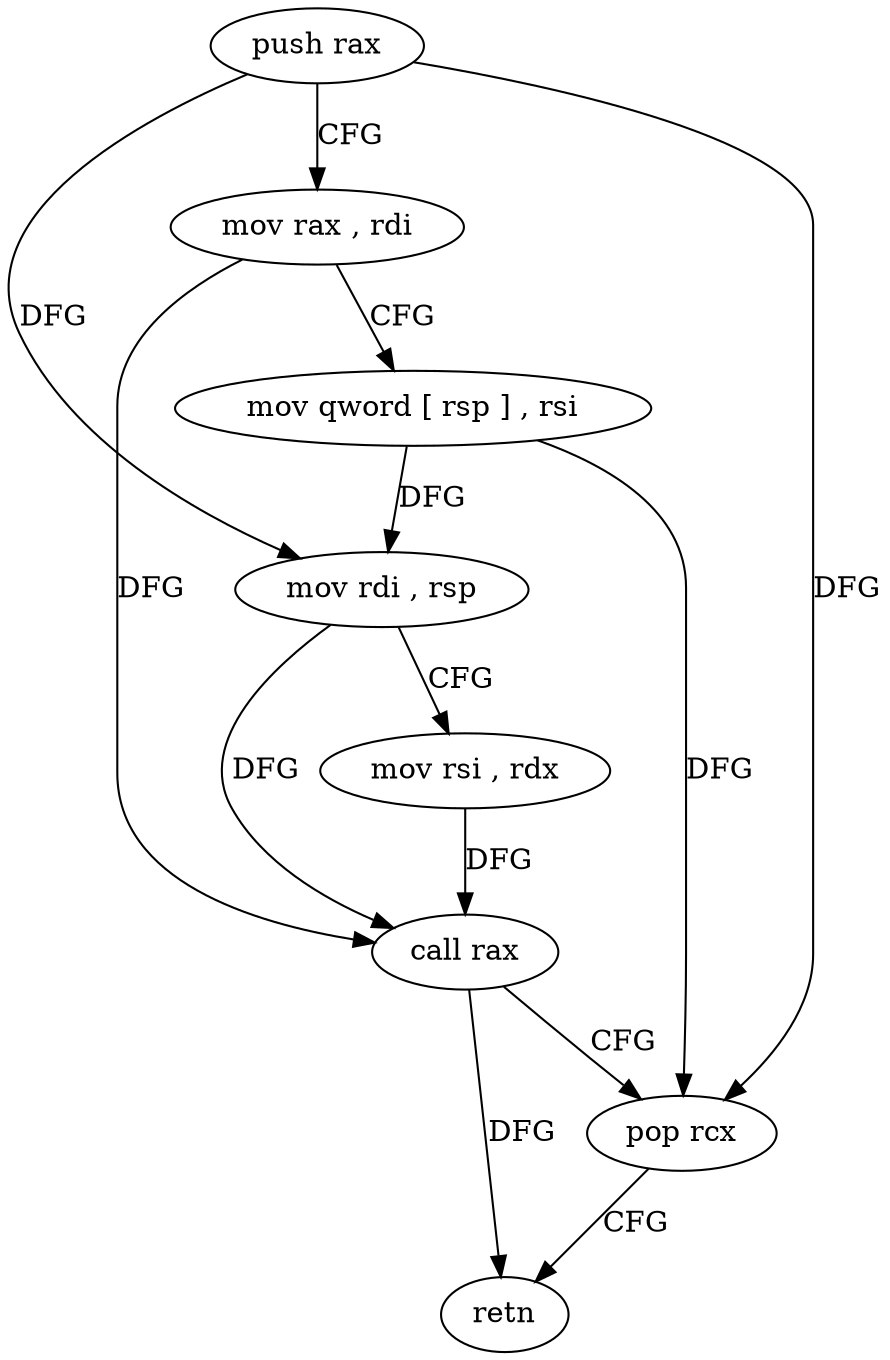 digraph "func" {
"4284608" [label = "push rax" ]
"4284609" [label = "mov rax , rdi" ]
"4284612" [label = "mov qword [ rsp ] , rsi" ]
"4284616" [label = "mov rdi , rsp" ]
"4284619" [label = "mov rsi , rdx" ]
"4284622" [label = "call rax" ]
"4284624" [label = "pop rcx" ]
"4284625" [label = "retn" ]
"4284608" -> "4284609" [ label = "CFG" ]
"4284608" -> "4284624" [ label = "DFG" ]
"4284608" -> "4284616" [ label = "DFG" ]
"4284609" -> "4284612" [ label = "CFG" ]
"4284609" -> "4284622" [ label = "DFG" ]
"4284612" -> "4284616" [ label = "DFG" ]
"4284612" -> "4284624" [ label = "DFG" ]
"4284616" -> "4284619" [ label = "CFG" ]
"4284616" -> "4284622" [ label = "DFG" ]
"4284619" -> "4284622" [ label = "DFG" ]
"4284622" -> "4284624" [ label = "CFG" ]
"4284622" -> "4284625" [ label = "DFG" ]
"4284624" -> "4284625" [ label = "CFG" ]
}
